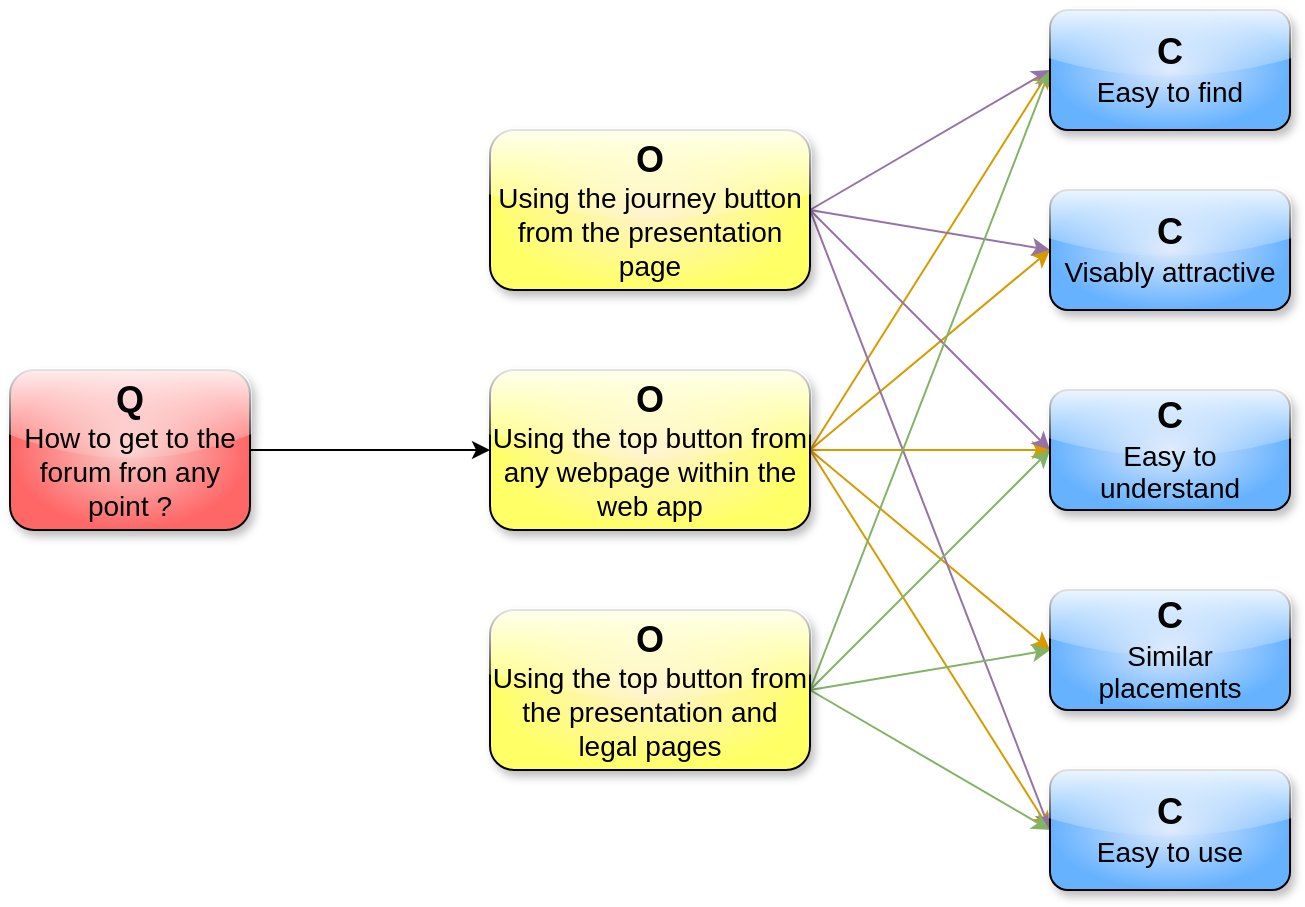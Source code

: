<mxfile version="17.4.2" type="device"><diagram id="yeoCN0KPoYzoocceSgjI" name="Page-1"><mxGraphModel dx="1102" dy="905" grid="1" gridSize="10" guides="1" tooltips="1" connect="1" arrows="1" fold="1" page="1" pageScale="1" pageWidth="850" pageHeight="1100" math="0" shadow="0"><root><mxCell id="0"/><mxCell id="1" parent="0"/><mxCell id="UmMqhFZpznMLQ2aRtE6O-10" style="edgeStyle=orthogonalEdgeStyle;rounded=0;orthogonalLoop=1;jettySize=auto;html=1;exitX=1;exitY=0.5;exitDx=0;exitDy=0;entryX=0;entryY=0.5;entryDx=0;entryDy=0;fontSize=18;" parent="1" source="UmMqhFZpznMLQ2aRtE6O-1" target="UmMqhFZpznMLQ2aRtE6O-2" edge="1"><mxGeometry relative="1" as="geometry"/></mxCell><mxCell id="UmMqhFZpznMLQ2aRtE6O-1" value="&lt;font&gt;&lt;b&gt;&lt;font style=&quot;font-size: 18px&quot;&gt;Q&lt;/font&gt;&lt;/b&gt;&lt;br&gt;&lt;span style=&quot;font-size: 14px&quot;&gt;How to get to the forum fron any point ?&lt;/span&gt;&lt;/font&gt;" style="rounded=1;whiteSpace=wrap;html=1;glass=1;shadow=1;fillColor=#f8cecc;strokeColor=#000000;gradientColor=#FF6666;gradientDirection=radial;" parent="1" vertex="1"><mxGeometry x="40" y="360" width="120" height="80" as="geometry"/></mxCell><mxCell id="UmMqhFZpznMLQ2aRtE6O-22" style="edgeStyle=none;rounded=0;orthogonalLoop=1;jettySize=auto;html=1;exitX=1;exitY=0.5;exitDx=0;exitDy=0;entryX=0;entryY=0.5;entryDx=0;entryDy=0;fontSize=18;fillColor=#ffe6cc;strokeColor=#d79b00;" parent="1" source="UmMqhFZpznMLQ2aRtE6O-2" target="UmMqhFZpznMLQ2aRtE6O-15" edge="1"><mxGeometry relative="1" as="geometry"/></mxCell><mxCell id="UmMqhFZpznMLQ2aRtE6O-23" style="edgeStyle=none;rounded=0;orthogonalLoop=1;jettySize=auto;html=1;exitX=1;exitY=0.5;exitDx=0;exitDy=0;entryX=0;entryY=0.5;entryDx=0;entryDy=0;fontSize=18;fillColor=#ffe6cc;strokeColor=#d79b00;" parent="1" source="UmMqhFZpznMLQ2aRtE6O-2" target="UmMqhFZpznMLQ2aRtE6O-13" edge="1"><mxGeometry relative="1" as="geometry"/></mxCell><mxCell id="UmMqhFZpznMLQ2aRtE6O-24" style="edgeStyle=none;rounded=0;orthogonalLoop=1;jettySize=auto;html=1;exitX=1;exitY=0.5;exitDx=0;exitDy=0;entryX=0;entryY=0.5;entryDx=0;entryDy=0;fontSize=18;fillColor=#ffe6cc;strokeColor=#d79b00;" parent="1" source="UmMqhFZpznMLQ2aRtE6O-2" target="UmMqhFZpznMLQ2aRtE6O-14" edge="1"><mxGeometry relative="1" as="geometry"/></mxCell><mxCell id="UmMqhFZpznMLQ2aRtE6O-25" style="edgeStyle=none;rounded=0;orthogonalLoop=1;jettySize=auto;html=1;exitX=1;exitY=0.5;exitDx=0;exitDy=0;entryX=0;entryY=0.5;entryDx=0;entryDy=0;fontSize=18;fillColor=#ffe6cc;strokeColor=#d79b00;" parent="1" source="UmMqhFZpznMLQ2aRtE6O-2" target="UmMqhFZpznMLQ2aRtE6O-11" edge="1"><mxGeometry relative="1" as="geometry"/></mxCell><mxCell id="UmMqhFZpznMLQ2aRtE6O-26" style="edgeStyle=none;rounded=0;orthogonalLoop=1;jettySize=auto;html=1;exitX=1;exitY=0.5;exitDx=0;exitDy=0;entryX=0;entryY=0.5;entryDx=0;entryDy=0;fontSize=18;fillColor=#ffe6cc;strokeColor=#d79b00;" parent="1" source="UmMqhFZpznMLQ2aRtE6O-2" target="UmMqhFZpznMLQ2aRtE6O-12" edge="1"><mxGeometry relative="1" as="geometry"/></mxCell><mxCell id="UmMqhFZpznMLQ2aRtE6O-2" value="&lt;font&gt;&lt;b&gt;&lt;font style=&quot;font-size: 18px&quot;&gt;O&lt;/font&gt;&lt;/b&gt;&lt;br&gt;&lt;span style=&quot;font-size: 14px&quot;&gt;Using the top button from any webpage within the web app&lt;/span&gt;&lt;br&gt;&lt;/font&gt;" style="rounded=1;whiteSpace=wrap;html=1;fillColor=#fff2cc;strokeColor=#000000;gradientColor=#FFFF66;gradientDirection=radial;glass=1;shadow=1;" parent="1" vertex="1"><mxGeometry x="280" y="360" width="160" height="80" as="geometry"/></mxCell><mxCell id="UmMqhFZpznMLQ2aRtE6O-18" style="edgeStyle=none;rounded=0;orthogonalLoop=1;jettySize=auto;html=1;exitX=1;exitY=0.5;exitDx=0;exitDy=0;entryX=0;entryY=0.5;entryDx=0;entryDy=0;fontSize=18;fillColor=#e1d5e7;strokeColor=#9673a6;" parent="1" source="UmMqhFZpznMLQ2aRtE6O-5" target="UmMqhFZpznMLQ2aRtE6O-11" edge="1"><mxGeometry relative="1" as="geometry"/></mxCell><mxCell id="UmMqhFZpznMLQ2aRtE6O-19" style="edgeStyle=none;rounded=0;orthogonalLoop=1;jettySize=auto;html=1;exitX=1;exitY=0.5;exitDx=0;exitDy=0;entryX=0;entryY=0.5;entryDx=0;entryDy=0;fontSize=18;fillColor=#e1d5e7;strokeColor=#9673a6;" parent="1" source="UmMqhFZpznMLQ2aRtE6O-5" target="UmMqhFZpznMLQ2aRtE6O-12" edge="1"><mxGeometry relative="1" as="geometry"/></mxCell><mxCell id="UmMqhFZpznMLQ2aRtE6O-20" style="edgeStyle=none;rounded=0;orthogonalLoop=1;jettySize=auto;html=1;exitX=1;exitY=0.5;exitDx=0;exitDy=0;entryX=0;entryY=0.5;entryDx=0;entryDy=0;fontSize=18;fillColor=#e1d5e7;strokeColor=#9673a6;" parent="1" source="UmMqhFZpznMLQ2aRtE6O-5" target="UmMqhFZpznMLQ2aRtE6O-13" edge="1"><mxGeometry relative="1" as="geometry"/></mxCell><mxCell id="UmMqhFZpznMLQ2aRtE6O-21" style="edgeStyle=none;rounded=0;orthogonalLoop=1;jettySize=auto;html=1;exitX=1;exitY=0.5;exitDx=0;exitDy=0;entryX=0;entryY=0.5;entryDx=0;entryDy=0;fontSize=18;fillColor=#e1d5e7;strokeColor=#9673a6;" parent="1" source="UmMqhFZpznMLQ2aRtE6O-5" target="UmMqhFZpznMLQ2aRtE6O-15" edge="1"><mxGeometry relative="1" as="geometry"/></mxCell><mxCell id="UmMqhFZpznMLQ2aRtE6O-5" value="&lt;font&gt;&lt;b&gt;&lt;font style=&quot;font-size: 18px&quot;&gt;O&lt;/font&gt;&lt;/b&gt;&lt;br&gt;&lt;span style=&quot;font-size: 14px&quot;&gt;Using the journey button from the presentation page&lt;/span&gt;&lt;br&gt;&lt;/font&gt;" style="rounded=1;whiteSpace=wrap;html=1;fillColor=#fff2cc;strokeColor=#000000;gradientColor=#FFFF66;gradientDirection=radial;glass=1;shadow=1;" parent="1" vertex="1"><mxGeometry x="280" y="240" width="160" height="80" as="geometry"/></mxCell><mxCell id="UmMqhFZpznMLQ2aRtE6O-27" style="edgeStyle=none;rounded=0;orthogonalLoop=1;jettySize=auto;html=1;exitX=1;exitY=0.5;exitDx=0;exitDy=0;entryX=0;entryY=0.5;entryDx=0;entryDy=0;fontSize=18;fillColor=#d5e8d4;strokeColor=#82b366;" parent="1" source="UmMqhFZpznMLQ2aRtE6O-6" target="UmMqhFZpznMLQ2aRtE6O-15" edge="1"><mxGeometry relative="1" as="geometry"/></mxCell><mxCell id="UmMqhFZpznMLQ2aRtE6O-28" style="edgeStyle=none;rounded=0;orthogonalLoop=1;jettySize=auto;html=1;exitX=1;exitY=0.5;exitDx=0;exitDy=0;entryX=0;entryY=0.5;entryDx=0;entryDy=0;fontSize=18;fillColor=#d5e8d4;strokeColor=#82b366;" parent="1" source="UmMqhFZpznMLQ2aRtE6O-6" target="UmMqhFZpznMLQ2aRtE6O-14" edge="1"><mxGeometry relative="1" as="geometry"/></mxCell><mxCell id="UmMqhFZpznMLQ2aRtE6O-29" style="edgeStyle=none;rounded=0;orthogonalLoop=1;jettySize=auto;html=1;exitX=1;exitY=0.5;exitDx=0;exitDy=0;entryX=0;entryY=0.5;entryDx=0;entryDy=0;fontSize=18;fillColor=#d5e8d4;strokeColor=#82b366;" parent="1" source="UmMqhFZpznMLQ2aRtE6O-6" target="UmMqhFZpznMLQ2aRtE6O-13" edge="1"><mxGeometry relative="1" as="geometry"/></mxCell><mxCell id="UmMqhFZpznMLQ2aRtE6O-30" style="edgeStyle=none;rounded=0;orthogonalLoop=1;jettySize=auto;html=1;exitX=1;exitY=0.5;exitDx=0;exitDy=0;entryX=0;entryY=0.5;entryDx=0;entryDy=0;fontSize=18;fillColor=#d5e8d4;strokeColor=#82b366;" parent="1" source="UmMqhFZpznMLQ2aRtE6O-6" target="UmMqhFZpznMLQ2aRtE6O-11" edge="1"><mxGeometry relative="1" as="geometry"/></mxCell><mxCell id="UmMqhFZpznMLQ2aRtE6O-6" value="&lt;font&gt;&lt;b&gt;&lt;font style=&quot;font-size: 18px&quot;&gt;O&lt;/font&gt;&lt;/b&gt;&lt;br&gt;&lt;span style=&quot;font-size: 14px&quot;&gt;Using the top button from the presentation and legal pages&lt;/span&gt;&lt;br&gt;&lt;/font&gt;" style="rounded=1;whiteSpace=wrap;html=1;fillColor=#fff2cc;strokeColor=#000000;gradientColor=#FFFF66;gradientDirection=radial;glass=1;shadow=1;" parent="1" vertex="1"><mxGeometry x="280" y="480" width="160" height="80" as="geometry"/></mxCell><mxCell id="UmMqhFZpznMLQ2aRtE6O-11" value="&lt;font&gt;&lt;b&gt;&lt;font style=&quot;font-size: 18px&quot;&gt;C&lt;/font&gt;&lt;/b&gt;&lt;br&gt;&lt;span style=&quot;font-size: 14px&quot;&gt;Easy to find&lt;/span&gt;&lt;br&gt;&lt;/font&gt;" style="rounded=1;whiteSpace=wrap;html=1;fillColor=#dae8fc;strokeColor=#000000;glass=1;shadow=1;gradientDirection=radial;gradientColor=#66B2FF;" parent="1" vertex="1"><mxGeometry x="560" y="180" width="120" height="60" as="geometry"/></mxCell><mxCell id="UmMqhFZpznMLQ2aRtE6O-12" value="&lt;font&gt;&lt;b&gt;&lt;font style=&quot;font-size: 18px&quot;&gt;C&lt;/font&gt;&lt;/b&gt;&lt;br&gt;&lt;span style=&quot;font-size: 14px&quot;&gt;Visably attractive&lt;/span&gt;&lt;br&gt;&lt;/font&gt;" style="rounded=1;whiteSpace=wrap;html=1;fillColor=#dae8fc;strokeColor=#000000;glass=1;shadow=1;gradientDirection=radial;gradientColor=#66B2FF;" parent="1" vertex="1"><mxGeometry x="560" y="270" width="120" height="60" as="geometry"/></mxCell><mxCell id="UmMqhFZpznMLQ2aRtE6O-13" value="&lt;font&gt;&lt;b&gt;&lt;font style=&quot;font-size: 18px&quot;&gt;C&lt;/font&gt;&lt;/b&gt;&lt;br&gt;&lt;span style=&quot;font-size: 14px&quot;&gt;Easy to understand&lt;/span&gt;&lt;br&gt;&lt;/font&gt;" style="rounded=1;whiteSpace=wrap;html=1;fillColor=#dae8fc;strokeColor=#000000;glass=1;shadow=1;gradientDirection=radial;gradientColor=#66B2FF;" parent="1" vertex="1"><mxGeometry x="560" y="370" width="120" height="60" as="geometry"/></mxCell><mxCell id="UmMqhFZpznMLQ2aRtE6O-14" value="&lt;font&gt;&lt;b&gt;&lt;font style=&quot;font-size: 18px&quot;&gt;C&lt;/font&gt;&lt;/b&gt;&lt;br&gt;&lt;span style=&quot;font-size: 14px&quot;&gt;Similar placements&lt;/span&gt;&lt;br&gt;&lt;/font&gt;" style="rounded=1;whiteSpace=wrap;html=1;fillColor=#dae8fc;strokeColor=#000000;glass=1;shadow=1;gradientDirection=radial;gradientColor=#66B2FF;" parent="1" vertex="1"><mxGeometry x="560" y="470" width="120" height="60" as="geometry"/></mxCell><mxCell id="UmMqhFZpznMLQ2aRtE6O-15" value="&lt;font&gt;&lt;b&gt;&lt;font style=&quot;font-size: 18px&quot;&gt;C&lt;/font&gt;&lt;/b&gt;&lt;br&gt;&lt;span style=&quot;font-size: 14px&quot;&gt;Easy to use&lt;/span&gt;&lt;br&gt;&lt;/font&gt;" style="rounded=1;whiteSpace=wrap;html=1;fillColor=#dae8fc;strokeColor=#000000;glass=1;shadow=1;gradientDirection=radial;gradientColor=#66B2FF;" parent="1" vertex="1"><mxGeometry x="560" y="560" width="120" height="60" as="geometry"/></mxCell></root></mxGraphModel></diagram></mxfile>